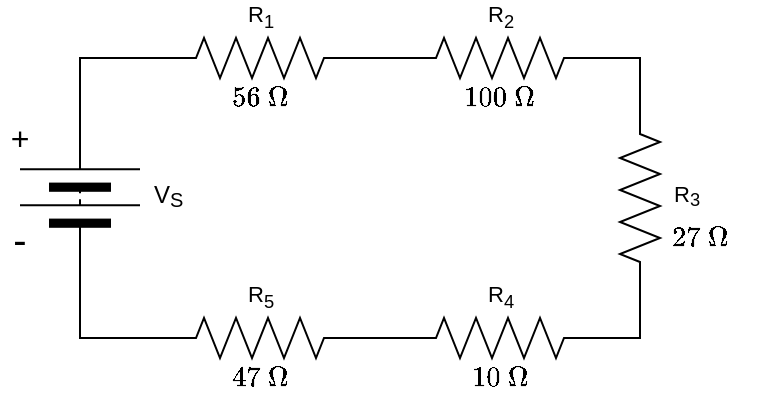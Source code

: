 <mxfile version="28.2.0">
  <diagram name="Page-1" id="PuLOtIR65A3qIiVa_A3N">
    <mxGraphModel dx="1599" dy="765" grid="1" gridSize="10" guides="1" tooltips="1" connect="1" arrows="1" fold="1" page="1" pageScale="1" pageWidth="827" pageHeight="1169" math="1" shadow="0">
      <root>
        <mxCell id="0" />
        <mxCell id="1" parent="0" />
        <mxCell id="uKpBhoUJDOv9A9Jneebp-5" value="" style="edgeStyle=none;shape=connector;rounded=0;orthogonalLoop=1;jettySize=auto;html=1;strokeColor=default;align=center;verticalAlign=middle;fontFamily=Helvetica;fontSize=11;fontColor=default;labelBackgroundColor=default;endArrow=none;endFill=0;" parent="1" source="uKpBhoUJDOv9A9Jneebp-3" target="uKpBhoUJDOv9A9Jneebp-4" edge="1">
          <mxGeometry relative="1" as="geometry" />
        </mxCell>
        <mxCell id="uKpBhoUJDOv9A9Jneebp-3" value="R&lt;sub&gt;1&lt;/sub&gt;" style="pointerEvents=1;verticalLabelPosition=top;shadow=0;dashed=0;align=center;html=1;verticalAlign=bottom;shape=mxgraph.electrical.resistors.resistor_2;fontFamily=Helvetica;fontSize=11;fontColor=default;labelBackgroundColor=default;labelPosition=center;" parent="1" vertex="1">
          <mxGeometry x="120" y="150" width="100" height="20" as="geometry" />
        </mxCell>
        <mxCell id="uKpBhoUJDOv9A9Jneebp-4" value="R&lt;sub&gt;2&lt;/sub&gt;" style="pointerEvents=1;verticalLabelPosition=top;shadow=0;dashed=0;align=center;html=1;verticalAlign=bottom;shape=mxgraph.electrical.resistors.resistor_2;fontFamily=Helvetica;fontSize=11;fontColor=default;labelBackgroundColor=default;labelPosition=center;" parent="1" vertex="1">
          <mxGeometry x="240" y="150" width="100" height="20" as="geometry" />
        </mxCell>
        <mxCell id="uKpBhoUJDOv9A9Jneebp-16" value="R&lt;sub&gt;3&lt;/sub&gt;" style="pointerEvents=1;verticalLabelPosition=bottom;shadow=0;dashed=0;align=center;html=1;verticalAlign=top;shape=mxgraph.electrical.resistors.resistor_2;fontFamily=Helvetica;fontSize=11;fontColor=default;labelBackgroundColor=default;rotation=-90;textDirection=vertical-lr;" parent="1" vertex="1">
          <mxGeometry x="310" y="220" width="100" height="20" as="geometry" />
        </mxCell>
        <mxCell id="iDlP_LBRREziJw6GV0ev-1" value="R&lt;sub&gt;5&lt;/sub&gt;" style="pointerEvents=1;verticalLabelPosition=top;shadow=0;dashed=0;align=center;html=1;verticalAlign=bottom;shape=mxgraph.electrical.resistors.resistor_2;fontFamily=Helvetica;fontSize=11;fontColor=default;labelBackgroundColor=default;labelPosition=center;" parent="1" vertex="1">
          <mxGeometry x="120" y="290" width="100" height="20" as="geometry" />
        </mxCell>
        <mxCell id="iDlP_LBRREziJw6GV0ev-3" value="R&lt;sub&gt;4&lt;/sub&gt;" style="pointerEvents=1;verticalLabelPosition=top;shadow=0;dashed=0;align=center;html=1;verticalAlign=bottom;shape=mxgraph.electrical.resistors.resistor_2;fontFamily=Helvetica;fontSize=11;fontColor=default;labelBackgroundColor=default;labelPosition=center;" parent="1" vertex="1">
          <mxGeometry x="240" y="290" width="100" height="20" as="geometry" />
        </mxCell>
        <mxCell id="iDlP_LBRREziJw6GV0ev-6" value="$$56\ \Omega$$" style="text;strokeColor=none;fillColor=none;html=1;align=center;verticalAlign=middle;whiteSpace=wrap;rounded=0;fontSize=12;" parent="1" vertex="1">
          <mxGeometry x="150" y="170" width="40" height="20" as="geometry" />
        </mxCell>
        <mxCell id="iDlP_LBRREziJw6GV0ev-7" value="$$100\ \Omega$$" style="text;strokeColor=none;fillColor=none;html=1;align=center;verticalAlign=middle;whiteSpace=wrap;rounded=0;fontSize=12;" parent="1" vertex="1">
          <mxGeometry x="270" y="170" width="40" height="20" as="geometry" />
        </mxCell>
        <mxCell id="iDlP_LBRREziJw6GV0ev-8" value="$$10\ \Omega$$" style="text;strokeColor=none;fillColor=none;html=1;align=center;verticalAlign=middle;whiteSpace=wrap;rounded=0;fontSize=12;" parent="1" vertex="1">
          <mxGeometry x="270" y="310" width="40" height="20" as="geometry" />
        </mxCell>
        <mxCell id="iDlP_LBRREziJw6GV0ev-9" value="$$47\ \Omega$$" style="text;strokeColor=none;fillColor=none;html=1;align=center;verticalAlign=middle;whiteSpace=wrap;rounded=0;fontSize=12;" parent="1" vertex="1">
          <mxGeometry x="150" y="310" width="40" height="20" as="geometry" />
        </mxCell>
        <mxCell id="iDlP_LBRREziJw6GV0ev-10" value="$$27\ \Omega$$" style="text;strokeColor=none;fillColor=none;html=1;align=center;verticalAlign=middle;whiteSpace=wrap;rounded=0;fontSize=12;" parent="1" vertex="1">
          <mxGeometry x="370" y="240" width="40" height="20" as="geometry" />
        </mxCell>
        <mxCell id="iDlP_LBRREziJw6GV0ev-12" value="" style="edgeStyle=orthogonalEdgeStyle;orthogonalLoop=1;jettySize=auto;html=1;rounded=0;fontSize=12;startSize=8;endSize=8;endArrow=none;endFill=0;exitX=1;exitY=0.5;exitDx=0;exitDy=0;exitPerimeter=0;entryX=1;entryY=0.5;entryDx=0;entryDy=0;entryPerimeter=0;" parent="1" source="uKpBhoUJDOv9A9Jneebp-4" target="uKpBhoUJDOv9A9Jneebp-16" edge="1">
          <mxGeometry width="120" relative="1" as="geometry">
            <mxPoint x="490" y="330" as="sourcePoint" />
            <mxPoint x="610" y="330" as="targetPoint" />
          </mxGeometry>
        </mxCell>
        <mxCell id="iDlP_LBRREziJw6GV0ev-14" value="" style="edgeStyle=orthogonalEdgeStyle;orthogonalLoop=1;jettySize=auto;html=1;rounded=0;strokeColor=default;align=center;verticalAlign=middle;fontFamily=Helvetica;fontSize=12;fontColor=default;labelBackgroundColor=default;startSize=8;endArrow=none;endFill=0;endSize=8;exitX=0;exitY=0.5;exitDx=0;exitDy=0;exitPerimeter=0;entryX=1;entryY=0.5;entryDx=0;entryDy=0;entryPerimeter=0;" parent="1" source="uKpBhoUJDOv9A9Jneebp-16" target="iDlP_LBRREziJw6GV0ev-3" edge="1">
          <mxGeometry width="120" relative="1" as="geometry">
            <mxPoint x="490" y="330" as="sourcePoint" />
            <mxPoint x="610" y="330" as="targetPoint" />
            <Array as="points">
              <mxPoint x="360" y="300" />
            </Array>
          </mxGeometry>
        </mxCell>
        <mxCell id="iDlP_LBRREziJw6GV0ev-15" value="" style="edgeStyle=none;orthogonalLoop=1;jettySize=auto;html=1;rounded=0;strokeColor=default;align=center;verticalAlign=middle;fontFamily=Helvetica;fontSize=12;fontColor=default;labelBackgroundColor=default;startSize=8;endArrow=none;endFill=0;endSize=8;exitX=1;exitY=0.5;exitDx=0;exitDy=0;exitPerimeter=0;entryX=0;entryY=0.5;entryDx=0;entryDy=0;entryPerimeter=0;" parent="1" source="iDlP_LBRREziJw6GV0ev-1" target="iDlP_LBRREziJw6GV0ev-3" edge="1">
          <mxGeometry width="120" relative="1" as="geometry">
            <mxPoint x="490" y="330" as="sourcePoint" />
            <mxPoint x="610" y="330" as="targetPoint" />
            <Array as="points" />
          </mxGeometry>
        </mxCell>
        <mxCell id="iDlP_LBRREziJw6GV0ev-16" value="V&lt;sub&gt;S&lt;/sub&gt;" style="pointerEvents=1;verticalLabelPosition=bottom;shadow=0;dashed=0;align=center;html=1;verticalAlign=top;shape=mxgraph.electrical.miscellaneous.batteryStack;fontFamily=Helvetica;fontSize=12;fontColor=default;labelBackgroundColor=default;rotation=-90;textDirection=vertical-lr;" parent="1" vertex="1">
          <mxGeometry x="50" y="200" width="60" height="60" as="geometry" />
        </mxCell>
        <mxCell id="iDlP_LBRREziJw6GV0ev-17" value="" style="edgeStyle=orthogonalEdgeStyle;orthogonalLoop=1;jettySize=auto;html=1;rounded=0;strokeColor=default;align=center;verticalAlign=middle;fontFamily=Helvetica;fontSize=12;fontColor=default;labelBackgroundColor=default;startSize=8;endArrow=none;endFill=0;endSize=8;exitX=1;exitY=0.5;exitDx=0;exitDy=0;entryX=0;entryY=0.5;entryDx=0;entryDy=0;entryPerimeter=0;" parent="1" source="iDlP_LBRREziJw6GV0ev-16" target="uKpBhoUJDOv9A9Jneebp-3" edge="1">
          <mxGeometry width="120" relative="1" as="geometry">
            <mxPoint x="370" y="330" as="sourcePoint" />
            <mxPoint x="490" y="330" as="targetPoint" />
          </mxGeometry>
        </mxCell>
        <mxCell id="iDlP_LBRREziJw6GV0ev-18" value="" style="edgeStyle=orthogonalEdgeStyle;orthogonalLoop=1;jettySize=auto;html=1;rounded=0;strokeColor=default;align=center;verticalAlign=middle;fontFamily=Helvetica;fontSize=12;fontColor=default;labelBackgroundColor=default;startSize=8;endArrow=none;endFill=0;endSize=8;exitX=0;exitY=0.5;exitDx=0;exitDy=0;entryX=0;entryY=0.5;entryDx=0;entryDy=0;entryPerimeter=0;" parent="1" source="iDlP_LBRREziJw6GV0ev-16" target="iDlP_LBRREziJw6GV0ev-1" edge="1">
          <mxGeometry width="120" relative="1" as="geometry">
            <mxPoint x="370" y="330" as="sourcePoint" />
            <mxPoint x="490" y="330" as="targetPoint" />
          </mxGeometry>
        </mxCell>
        <mxCell id="iDlP_LBRREziJw6GV0ev-19" value="&lt;font style=&quot;font-size: 16px;&quot;&gt;+&lt;/font&gt;" style="text;strokeColor=none;fillColor=none;html=1;align=center;verticalAlign=middle;whiteSpace=wrap;rounded=0;fontSize=12;fontFamily=Helvetica;fontColor=default;labelBackgroundColor=default;" parent="1" vertex="1">
          <mxGeometry x="40" y="190" width="20" height="20" as="geometry" />
        </mxCell>
        <mxCell id="iDlP_LBRREziJw6GV0ev-20" value="&lt;font style=&quot;font-size: 20px;&quot;&gt;-&lt;/font&gt;" style="text;strokeColor=none;fillColor=none;html=1;align=center;verticalAlign=middle;whiteSpace=wrap;rounded=0;fontSize=12;fontFamily=Helvetica;fontColor=default;labelBackgroundColor=default;" parent="1" vertex="1">
          <mxGeometry x="40" y="240" width="20" height="20" as="geometry" />
        </mxCell>
      </root>
    </mxGraphModel>
  </diagram>
</mxfile>

